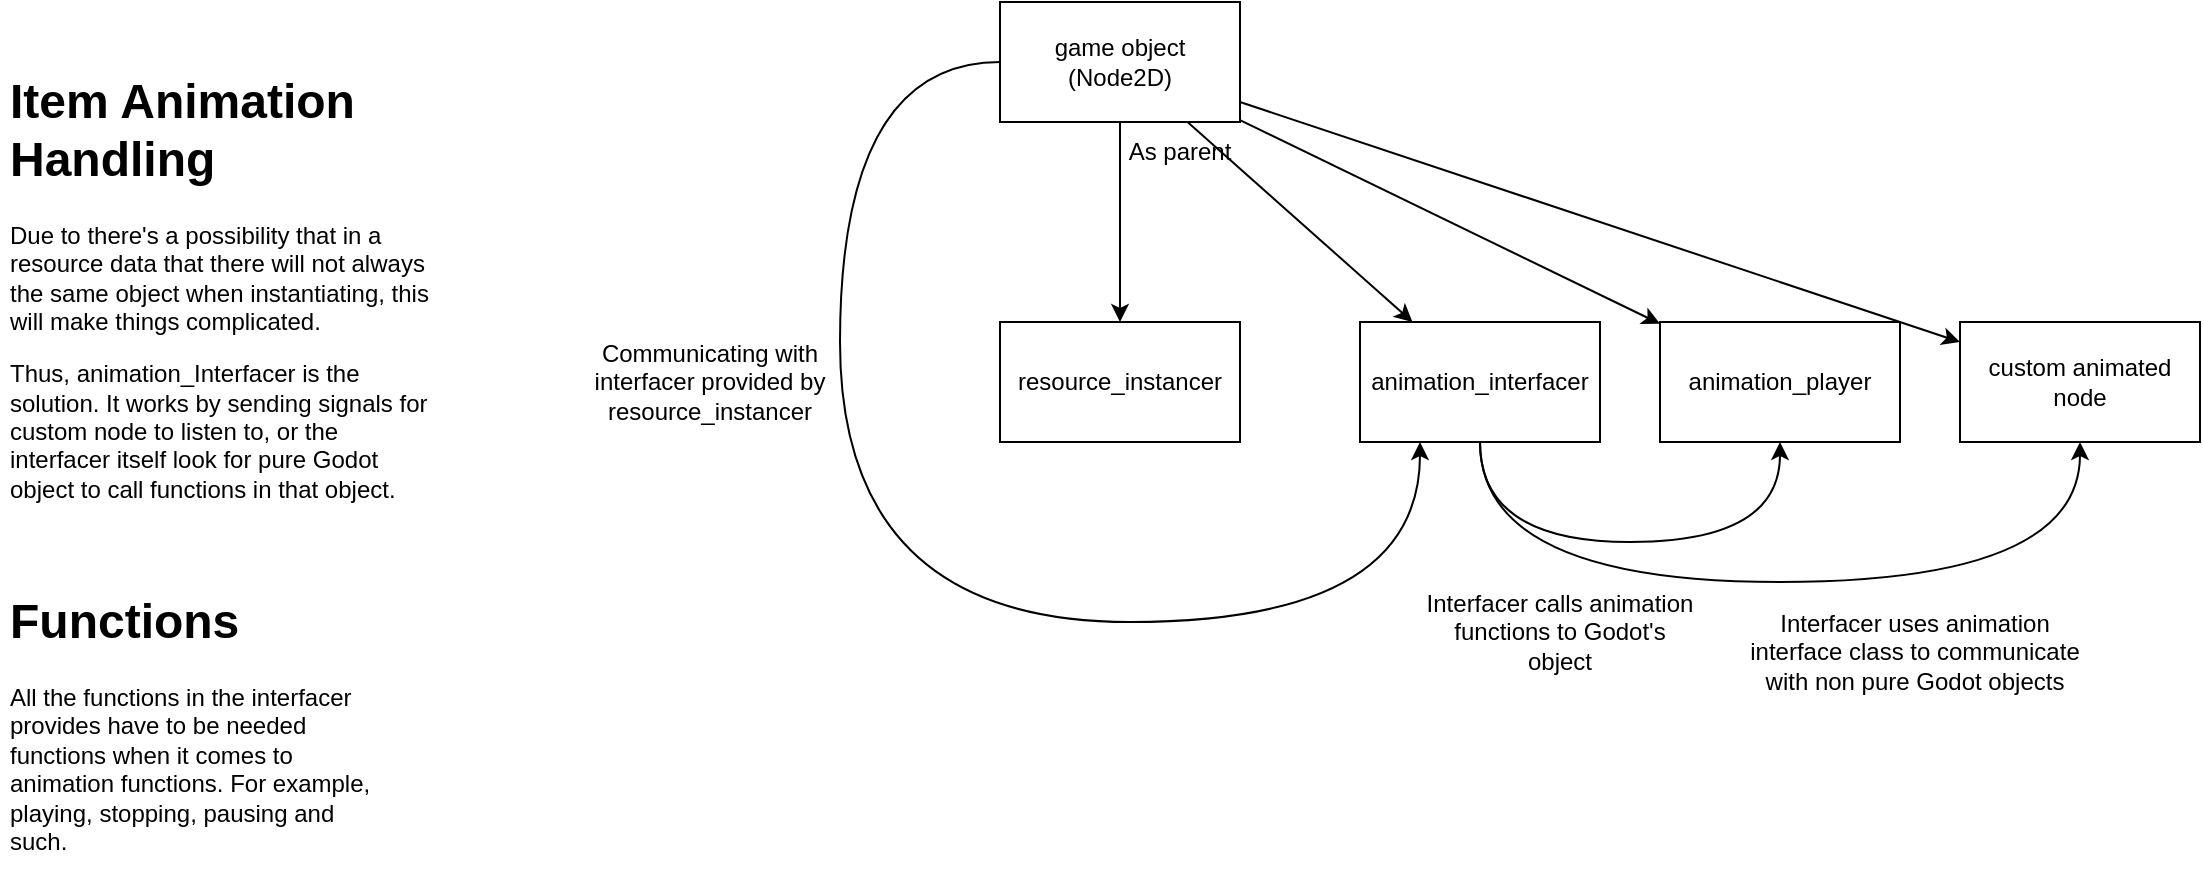 <mxfile>
    <diagram id="MEZjFEANrr1xLmUqCtAp" name="Page-1">
        <mxGraphModel dx="1159" dy="747" grid="1" gridSize="10" guides="1" tooltips="1" connect="1" arrows="1" fold="1" page="1" pageScale="1" pageWidth="850" pageHeight="1100" math="0" shadow="0">
            <root>
                <mxCell id="0"/>
                <mxCell id="1" parent="0"/>
                <mxCell id="31" style="edgeStyle=orthogonalEdgeStyle;html=1;curved=1;" parent="1" source="4" target="9" edge="1">
                    <mxGeometry relative="1" as="geometry">
                        <Array as="points">
                            <mxPoint x="810" y="430"/>
                            <mxPoint x="1110" y="430"/>
                        </Array>
                    </mxGeometry>
                </mxCell>
                <mxCell id="4" value="animation_interfacer" style="rounded=0;whiteSpace=wrap;html=1;" parent="1" vertex="1">
                    <mxGeometry x="750" y="300" width="120" height="60" as="geometry"/>
                </mxCell>
                <mxCell id="5" value="game object&lt;br&gt;(Node2D)" style="rounded=0;whiteSpace=wrap;html=1;" parent="1" vertex="1">
                    <mxGeometry x="570" y="140" width="120" height="60" as="geometry"/>
                </mxCell>
                <mxCell id="8" value="animation_player" style="rounded=0;whiteSpace=wrap;html=1;" parent="1" vertex="1">
                    <mxGeometry x="900" y="300" width="120" height="60" as="geometry"/>
                </mxCell>
                <mxCell id="9" value="custom animated node" style="rounded=0;whiteSpace=wrap;html=1;" parent="1" vertex="1">
                    <mxGeometry x="1050" y="300" width="120" height="60" as="geometry"/>
                </mxCell>
                <mxCell id="10" value="" style="endArrow=classic;html=1;" parent="1" source="5" target="4" edge="1">
                    <mxGeometry width="50" height="50" relative="1" as="geometry">
                        <mxPoint x="720" y="540" as="sourcePoint"/>
                        <mxPoint x="770" y="490" as="targetPoint"/>
                    </mxGeometry>
                </mxCell>
                <mxCell id="11" value="" style="endArrow=classic;html=1;" parent="1" source="5" target="8" edge="1">
                    <mxGeometry width="50" height="50" relative="1" as="geometry">
                        <mxPoint x="720" y="540" as="sourcePoint"/>
                        <mxPoint x="770" y="490" as="targetPoint"/>
                    </mxGeometry>
                </mxCell>
                <mxCell id="12" value="" style="endArrow=classic;html=1;" parent="1" source="5" target="9" edge="1">
                    <mxGeometry width="50" height="50" relative="1" as="geometry">
                        <mxPoint x="720" y="540" as="sourcePoint"/>
                        <mxPoint x="770" y="490" as="targetPoint"/>
                    </mxGeometry>
                </mxCell>
                <mxCell id="15" value="Interfacer uses animation interface class to communicate with non pure Godot objects" style="text;html=1;strokeColor=none;fillColor=none;align=center;verticalAlign=middle;whiteSpace=wrap;rounded=0;" parent="1" vertex="1">
                    <mxGeometry x="940" y="450" width="175" height="30" as="geometry"/>
                </mxCell>
                <mxCell id="21" value="&lt;h1&gt;Item Animation Handling&lt;/h1&gt;&lt;p&gt;Due to there's a possibility that in a resource data that there will not always the same object when instantiating, this will make things complicated.&lt;/p&gt;&lt;p&gt;Thus, animation_Interfacer is the solution. It works by sending signals for custom node to listen to, or the interfacer itself look for pure Godot object to call functions in that object.&lt;/p&gt;" style="text;html=1;strokeColor=none;fillColor=none;spacing=5;spacingTop=-20;whiteSpace=wrap;overflow=hidden;rounded=0;" parent="1" vertex="1">
                    <mxGeometry x="70" y="170" width="220" height="240" as="geometry"/>
                </mxCell>
                <mxCell id="22" value="Interfacer calls animation functions to Godot's object" style="text;html=1;strokeColor=none;fillColor=none;align=center;verticalAlign=middle;whiteSpace=wrap;rounded=0;" parent="1" vertex="1">
                    <mxGeometry x="780" y="440" width="140" height="30" as="geometry"/>
                </mxCell>
                <mxCell id="23" value="&lt;h1&gt;Functions&lt;/h1&gt;&lt;p&gt;All the functions in the interfacer provides have to be needed functions when it comes to animation functions. For example, playing, stopping, pausing and such.&lt;/p&gt;" style="text;html=1;strokeColor=none;fillColor=none;spacing=5;spacingTop=-20;whiteSpace=wrap;overflow=hidden;rounded=0;" parent="1" vertex="1">
                    <mxGeometry x="70" y="430" width="190" height="150" as="geometry"/>
                </mxCell>
                <mxCell id="24" value="resource_instancer" style="rounded=0;whiteSpace=wrap;html=1;" parent="1" vertex="1">
                    <mxGeometry x="570" y="300" width="120" height="60" as="geometry"/>
                </mxCell>
                <mxCell id="26" value="" style="endArrow=classic;html=1;" parent="1" source="5" target="24" edge="1">
                    <mxGeometry width="50" height="50" relative="1" as="geometry">
                        <mxPoint x="610" y="360" as="sourcePoint"/>
                        <mxPoint x="660" y="310" as="targetPoint"/>
                    </mxGeometry>
                </mxCell>
                <mxCell id="27" value="As parent" style="text;html=1;strokeColor=none;fillColor=none;align=center;verticalAlign=middle;whiteSpace=wrap;rounded=0;" parent="1" vertex="1">
                    <mxGeometry x="630" y="200" width="60" height="30" as="geometry"/>
                </mxCell>
                <mxCell id="28" value="" style="endArrow=classic;html=1;edgeStyle=orthogonalEdgeStyle;curved=1;entryX=0.25;entryY=1;entryDx=0;entryDy=0;" parent="1" source="5" target="4" edge="1">
                    <mxGeometry width="50" height="50" relative="1" as="geometry">
                        <mxPoint x="610" y="360" as="sourcePoint"/>
                        <mxPoint x="660" y="310" as="targetPoint"/>
                        <Array as="points">
                            <mxPoint x="490" y="170"/>
                            <mxPoint x="490" y="450"/>
                            <mxPoint x="780" y="450"/>
                        </Array>
                    </mxGeometry>
                </mxCell>
                <mxCell id="29" value="Communicating with interfacer provided by resource_instancer" style="text;html=1;strokeColor=none;fillColor=none;align=center;verticalAlign=middle;whiteSpace=wrap;rounded=0;" parent="1" vertex="1">
                    <mxGeometry x="360" y="315" width="130" height="30" as="geometry"/>
                </mxCell>
                <mxCell id="32" style="edgeStyle=orthogonalEdgeStyle;html=1;curved=1;" parent="1" source="4" target="8" edge="1">
                    <mxGeometry relative="1" as="geometry">
                        <mxPoint x="820" y="370" as="sourcePoint"/>
                        <mxPoint x="1120" y="370" as="targetPoint"/>
                        <Array as="points">
                            <mxPoint x="810" y="410"/>
                            <mxPoint x="960" y="410"/>
                        </Array>
                    </mxGeometry>
                </mxCell>
            </root>
        </mxGraphModel>
    </diagram>
</mxfile>